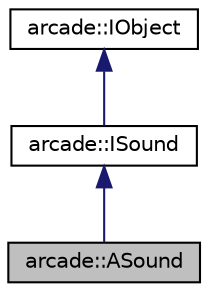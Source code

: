 digraph "arcade::ASound"
{
 // LATEX_PDF_SIZE
  edge [fontname="Helvetica",fontsize="10",labelfontname="Helvetica",labelfontsize="10"];
  node [fontname="Helvetica",fontsize="10",shape=record];
  Node1 [label="arcade::ASound",height=0.2,width=0.4,color="black", fillcolor="grey75", style="filled", fontcolor="black",tooltip=" "];
  Node2 -> Node1 [dir="back",color="midnightblue",fontsize="10",style="solid"];
  Node2 [label="arcade::ISound",height=0.2,width=0.4,color="black", fillcolor="white", style="filled",URL="$classarcade_1_1ISound.html",tooltip=" "];
  Node3 -> Node2 [dir="back",color="midnightblue",fontsize="10",style="solid"];
  Node3 [label="arcade::IObject",height=0.2,width=0.4,color="black", fillcolor="white", style="filled",URL="$classarcade_1_1IObject.html",tooltip="virtual class for all objects in the arcade box"];
}
